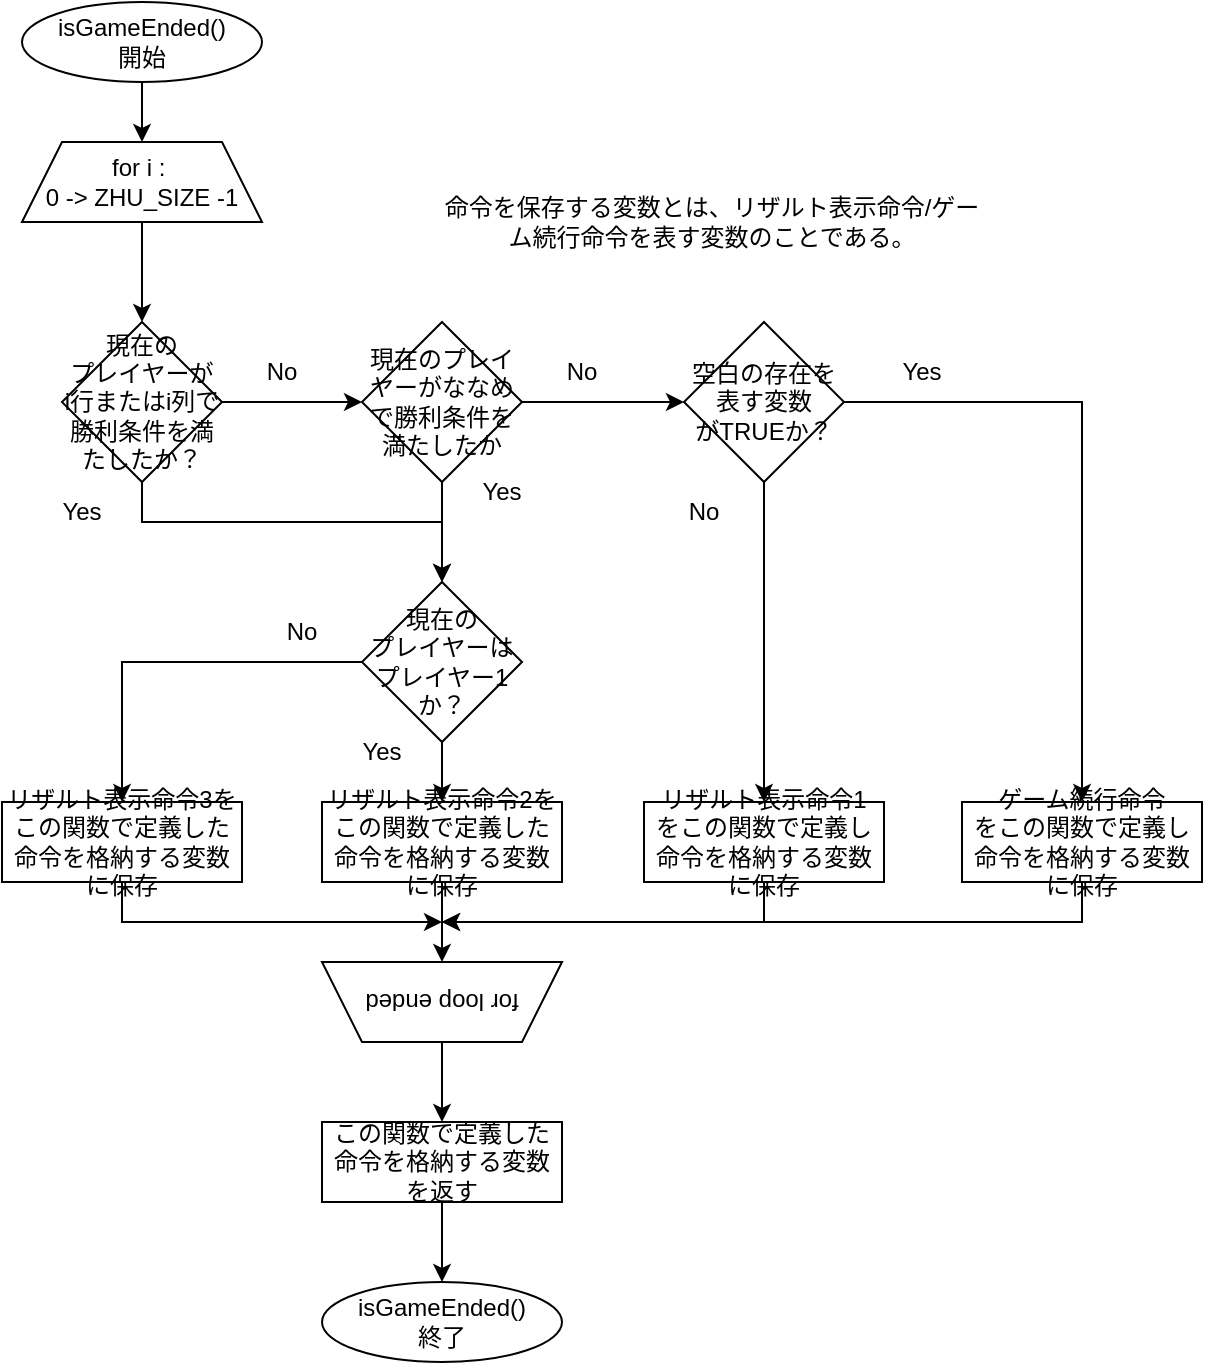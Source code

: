 <mxfile version="24.4.4" type="device">
  <diagram id="C5RBs43oDa-KdzZeNtuy" name="Page-1">
    <mxGraphModel dx="822" dy="1718" grid="1" gridSize="10" guides="1" tooltips="1" connect="1" arrows="1" fold="1" page="1" pageScale="1" pageWidth="827" pageHeight="1169" math="0" shadow="0">
      <root>
        <mxCell id="WIyWlLk6GJQsqaUBKTNV-0" />
        <mxCell id="WIyWlLk6GJQsqaUBKTNV-1" parent="WIyWlLk6GJQsqaUBKTNV-0" />
        <mxCell id="UNe_E_jV4zsDhLM_kCjI-1" style="edgeStyle=orthogonalEdgeStyle;rounded=0;orthogonalLoop=1;jettySize=auto;html=1;exitX=0.5;exitY=1;exitDx=0;exitDy=0;entryX=0.5;entryY=0;entryDx=0;entryDy=0;" edge="1" parent="WIyWlLk6GJQsqaUBKTNV-1" source="Fr343CmHXT7wV26dk7qi-0" target="KK3AH5NCYBzVBKTe3Wy7-0">
          <mxGeometry relative="1" as="geometry" />
        </mxCell>
        <mxCell id="Fr343CmHXT7wV26dk7qi-0" value="isGameEnded()&lt;br&gt;開始" style="ellipse;whiteSpace=wrap;html=1;" parent="WIyWlLk6GJQsqaUBKTNV-1" vertex="1">
          <mxGeometry x="90" y="-240" width="120" height="40" as="geometry" />
        </mxCell>
        <mxCell id="UNe_E_jV4zsDhLM_kCjI-3" style="edgeStyle=orthogonalEdgeStyle;rounded=0;orthogonalLoop=1;jettySize=auto;html=1;exitX=0.5;exitY=1;exitDx=0;exitDy=0;" edge="1" parent="WIyWlLk6GJQsqaUBKTNV-1" source="Fr343CmHXT7wV26dk7qi-1" target="qSTZ1PMOW7HzgLewVR4h-2">
          <mxGeometry relative="1" as="geometry">
            <Array as="points">
              <mxPoint x="150" y="20" />
              <mxPoint x="300" y="20" />
            </Array>
          </mxGeometry>
        </mxCell>
        <mxCell id="UNe_E_jV4zsDhLM_kCjI-5" style="edgeStyle=orthogonalEdgeStyle;rounded=0;orthogonalLoop=1;jettySize=auto;html=1;exitX=1;exitY=0.5;exitDx=0;exitDy=0;entryX=0;entryY=0.5;entryDx=0;entryDy=0;" edge="1" parent="WIyWlLk6GJQsqaUBKTNV-1" source="Fr343CmHXT7wV26dk7qi-1" target="UNe_E_jV4zsDhLM_kCjI-0">
          <mxGeometry relative="1" as="geometry" />
        </mxCell>
        <mxCell id="Fr343CmHXT7wV26dk7qi-1" value="現在の&lt;div&gt;プレイヤーが&lt;br&gt;i行またはi列で&lt;/div&gt;&lt;div&gt;勝利条件を満たしたか？&lt;/div&gt;" style="rhombus;whiteSpace=wrap;html=1;" parent="WIyWlLk6GJQsqaUBKTNV-1" vertex="1">
          <mxGeometry x="110" y="-80" width="80" height="80" as="geometry" />
        </mxCell>
        <mxCell id="Fr343CmHXT7wV26dk7qi-11" style="edgeStyle=orthogonalEdgeStyle;rounded=0;orthogonalLoop=1;jettySize=auto;html=1;exitX=0.5;exitY=1;exitDx=0;exitDy=0;" parent="WIyWlLk6GJQsqaUBKTNV-1" source="Fr343CmHXT7wV26dk7qi-2" target="Fr343CmHXT7wV26dk7qi-8" edge="1">
          <mxGeometry relative="1" as="geometry" />
        </mxCell>
        <mxCell id="Fr343CmHXT7wV26dk7qi-13" style="edgeStyle=orthogonalEdgeStyle;rounded=0;orthogonalLoop=1;jettySize=auto;html=1;exitX=1;exitY=0.5;exitDx=0;exitDy=0;" parent="WIyWlLk6GJQsqaUBKTNV-1" source="Fr343CmHXT7wV26dk7qi-2" target="Fr343CmHXT7wV26dk7qi-12" edge="1">
          <mxGeometry relative="1" as="geometry" />
        </mxCell>
        <mxCell id="Fr343CmHXT7wV26dk7qi-2" value="空白の存在を表す変数&lt;div&gt;がTRUEか？&lt;/div&gt;" style="rhombus;whiteSpace=wrap;html=1;" parent="WIyWlLk6GJQsqaUBKTNV-1" vertex="1">
          <mxGeometry x="421" y="-80" width="80" height="80" as="geometry" />
        </mxCell>
        <mxCell id="Fr343CmHXT7wV26dk7qi-15" style="edgeStyle=orthogonalEdgeStyle;rounded=0;orthogonalLoop=1;jettySize=auto;html=1;exitX=0.5;exitY=1;exitDx=0;exitDy=0;entryX=0.5;entryY=0;entryDx=0;entryDy=0;" parent="WIyWlLk6GJQsqaUBKTNV-1" source="Fr343CmHXT7wV26dk7qi-7" target="Fr343CmHXT7wV26dk7qi-14" edge="1">
          <mxGeometry relative="1" as="geometry" />
        </mxCell>
        <mxCell id="Fr343CmHXT7wV26dk7qi-7" value="この関数で定義した&lt;div&gt;命令を&lt;span style=&quot;background-color: initial;&quot;&gt;格納する変数を返す&lt;/span&gt;&lt;/div&gt;" style="rounded=0;whiteSpace=wrap;html=1;" parent="WIyWlLk6GJQsqaUBKTNV-1" vertex="1">
          <mxGeometry x="240" y="320" width="120" height="40" as="geometry" />
        </mxCell>
        <mxCell id="KK3AH5NCYBzVBKTe3Wy7-22" style="edgeStyle=orthogonalEdgeStyle;rounded=0;orthogonalLoop=1;jettySize=auto;html=1;exitX=0.5;exitY=1;exitDx=0;exitDy=0;" parent="WIyWlLk6GJQsqaUBKTNV-1" source="Fr343CmHXT7wV26dk7qi-8" edge="1">
          <mxGeometry relative="1" as="geometry">
            <mxPoint x="300" y="220" as="targetPoint" />
            <Array as="points">
              <mxPoint x="461" y="220" />
            </Array>
          </mxGeometry>
        </mxCell>
        <mxCell id="Fr343CmHXT7wV26dk7qi-8" value="リザルト表示命令1&lt;br&gt;をこの関数で定義し命令を格納する変数に保存" style="rounded=0;whiteSpace=wrap;html=1;" parent="WIyWlLk6GJQsqaUBKTNV-1" vertex="1">
          <mxGeometry x="401" y="160" width="120" height="40" as="geometry" />
        </mxCell>
        <mxCell id="KK3AH5NCYBzVBKTe3Wy7-23" style="edgeStyle=orthogonalEdgeStyle;rounded=0;orthogonalLoop=1;jettySize=auto;html=1;exitX=0.5;exitY=1;exitDx=0;exitDy=0;" parent="WIyWlLk6GJQsqaUBKTNV-1" source="Fr343CmHXT7wV26dk7qi-12" edge="1">
          <mxGeometry relative="1" as="geometry">
            <mxPoint x="300" y="220" as="targetPoint" />
            <Array as="points">
              <mxPoint x="620" y="220" />
            </Array>
          </mxGeometry>
        </mxCell>
        <mxCell id="Fr343CmHXT7wV26dk7qi-12" value="ゲーム続行命令&lt;br&gt;をこの関数で定義し命令を格納する変数に保存" style="rounded=0;whiteSpace=wrap;html=1;" parent="WIyWlLk6GJQsqaUBKTNV-1" vertex="1">
          <mxGeometry x="560" y="160" width="120" height="40" as="geometry" />
        </mxCell>
        <mxCell id="Fr343CmHXT7wV26dk7qi-14" value="isGameEnded()&lt;br&gt;終了" style="ellipse;whiteSpace=wrap;html=1;" parent="WIyWlLk6GJQsqaUBKTNV-1" vertex="1">
          <mxGeometry x="240" y="400" width="120" height="40" as="geometry" />
        </mxCell>
        <mxCell id="qSTZ1PMOW7HzgLewVR4h-0" value="Yes" style="text;html=1;align=center;verticalAlign=middle;whiteSpace=wrap;rounded=0;" parent="WIyWlLk6GJQsqaUBKTNV-1" vertex="1">
          <mxGeometry x="240" y="120" width="60" height="30" as="geometry" />
        </mxCell>
        <mxCell id="KK3AH5NCYBzVBKTe3Wy7-12" style="edgeStyle=orthogonalEdgeStyle;rounded=0;orthogonalLoop=1;jettySize=auto;html=1;exitX=0.5;exitY=1;exitDx=0;exitDy=0;" parent="WIyWlLk6GJQsqaUBKTNV-1" source="qSTZ1PMOW7HzgLewVR4h-2" target="KK3AH5NCYBzVBKTe3Wy7-10" edge="1">
          <mxGeometry relative="1" as="geometry" />
        </mxCell>
        <mxCell id="KK3AH5NCYBzVBKTe3Wy7-17" style="edgeStyle=orthogonalEdgeStyle;rounded=0;orthogonalLoop=1;jettySize=auto;html=1;exitX=0;exitY=0.5;exitDx=0;exitDy=0;entryX=0.5;entryY=0;entryDx=0;entryDy=0;" parent="WIyWlLk6GJQsqaUBKTNV-1" source="qSTZ1PMOW7HzgLewVR4h-2" target="qSTZ1PMOW7HzgLewVR4h-5" edge="1">
          <mxGeometry relative="1" as="geometry" />
        </mxCell>
        <mxCell id="qSTZ1PMOW7HzgLewVR4h-2" value="現在の&lt;div&gt;プレイヤーはプレイヤー1か？&lt;/div&gt;" style="rhombus;whiteSpace=wrap;html=1;" parent="WIyWlLk6GJQsqaUBKTNV-1" vertex="1">
          <mxGeometry x="260" y="50" width="80" height="80" as="geometry" />
        </mxCell>
        <mxCell id="KK3AH5NCYBzVBKTe3Wy7-24" style="edgeStyle=orthogonalEdgeStyle;rounded=0;orthogonalLoop=1;jettySize=auto;html=1;exitX=0.5;exitY=1;exitDx=0;exitDy=0;" parent="WIyWlLk6GJQsqaUBKTNV-1" source="qSTZ1PMOW7HzgLewVR4h-5" edge="1">
          <mxGeometry relative="1" as="geometry">
            <mxPoint x="300" y="220" as="targetPoint" />
            <Array as="points">
              <mxPoint x="140" y="220" />
            </Array>
          </mxGeometry>
        </mxCell>
        <mxCell id="qSTZ1PMOW7HzgLewVR4h-5" value="リザルト表示命令3をこの関数で定義した命令を格納する変数に保存" style="rounded=0;whiteSpace=wrap;html=1;" parent="WIyWlLk6GJQsqaUBKTNV-1" vertex="1">
          <mxGeometry x="80" y="160" width="120" height="40" as="geometry" />
        </mxCell>
        <mxCell id="qSTZ1PMOW7HzgLewVR4h-11" value="No" style="text;html=1;align=center;verticalAlign=middle;whiteSpace=wrap;rounded=0;" parent="WIyWlLk6GJQsqaUBKTNV-1" vertex="1">
          <mxGeometry x="340" y="-70" width="60" height="30" as="geometry" />
        </mxCell>
        <mxCell id="lDD3fu0apUJb9gLbn5yu-2" value="Yes" style="text;html=1;align=center;verticalAlign=middle;whiteSpace=wrap;rounded=0;" parent="WIyWlLk6GJQsqaUBKTNV-1" vertex="1">
          <mxGeometry x="90" width="60" height="30" as="geometry" />
        </mxCell>
        <mxCell id="lDD3fu0apUJb9gLbn5yu-3" value="No" style="text;html=1;align=center;verticalAlign=middle;whiteSpace=wrap;rounded=0;" parent="WIyWlLk6GJQsqaUBKTNV-1" vertex="1">
          <mxGeometry x="200" y="60" width="60" height="30" as="geometry" />
        </mxCell>
        <mxCell id="KK3AH5NCYBzVBKTe3Wy7-15" style="edgeStyle=orthogonalEdgeStyle;rounded=0;orthogonalLoop=1;jettySize=auto;html=1;exitX=0.5;exitY=1;exitDx=0;exitDy=0;entryX=0.5;entryY=0;entryDx=0;entryDy=0;" parent="WIyWlLk6GJQsqaUBKTNV-1" source="KK3AH5NCYBzVBKTe3Wy7-0" target="Fr343CmHXT7wV26dk7qi-1" edge="1">
          <mxGeometry relative="1" as="geometry" />
        </mxCell>
        <mxCell id="KK3AH5NCYBzVBKTe3Wy7-0" value="for i :&amp;nbsp;&lt;div&gt;0 -&amp;gt; ZHU_SIZE -1&lt;/div&gt;" style="shape=trapezoid;perimeter=trapezoidPerimeter;whiteSpace=wrap;html=1;fixedSize=1;" parent="WIyWlLk6GJQsqaUBKTNV-1" vertex="1">
          <mxGeometry x="90" y="-170" width="120" height="40" as="geometry" />
        </mxCell>
        <mxCell id="KK3AH5NCYBzVBKTe3Wy7-21" style="edgeStyle=orthogonalEdgeStyle;rounded=0;orthogonalLoop=1;jettySize=auto;html=1;exitX=0.5;exitY=0;exitDx=0;exitDy=0;entryX=0.5;entryY=0;entryDx=0;entryDy=0;" parent="WIyWlLk6GJQsqaUBKTNV-1" source="KK3AH5NCYBzVBKTe3Wy7-1" target="Fr343CmHXT7wV26dk7qi-7" edge="1">
          <mxGeometry relative="1" as="geometry" />
        </mxCell>
        <mxCell id="KK3AH5NCYBzVBKTe3Wy7-1" value="for loop ended" style="shape=trapezoid;perimeter=trapezoidPerimeter;whiteSpace=wrap;html=1;fixedSize=1;rotation=-180;" parent="WIyWlLk6GJQsqaUBKTNV-1" vertex="1">
          <mxGeometry x="240" y="240" width="120" height="40" as="geometry" />
        </mxCell>
        <mxCell id="KK3AH5NCYBzVBKTe3Wy7-13" style="edgeStyle=orthogonalEdgeStyle;rounded=0;orthogonalLoop=1;jettySize=auto;html=1;exitX=0.5;exitY=1;exitDx=0;exitDy=0;" parent="WIyWlLk6GJQsqaUBKTNV-1" source="KK3AH5NCYBzVBKTe3Wy7-10" target="KK3AH5NCYBzVBKTe3Wy7-1" edge="1">
          <mxGeometry relative="1" as="geometry" />
        </mxCell>
        <mxCell id="KK3AH5NCYBzVBKTe3Wy7-10" value="リザルト表示命令2を&lt;div&gt;この関数で定義した命令を&lt;span style=&quot;background-color: initial;&quot;&gt;格納&lt;/span&gt;&lt;span style=&quot;background-color: initial;&quot;&gt;する&lt;/span&gt;&lt;span style=&quot;background-color: initial;&quot;&gt;変数に保存&lt;/span&gt;&lt;/div&gt;" style="rounded=0;whiteSpace=wrap;html=1;" parent="WIyWlLk6GJQsqaUBKTNV-1" vertex="1">
          <mxGeometry x="240" y="160" width="120" height="40" as="geometry" />
        </mxCell>
        <mxCell id="KK3AH5NCYBzVBKTe3Wy7-19" value="Yes" style="text;html=1;align=center;verticalAlign=middle;whiteSpace=wrap;rounded=0;" parent="WIyWlLk6GJQsqaUBKTNV-1" vertex="1">
          <mxGeometry x="510" y="-70" width="60" height="30" as="geometry" />
        </mxCell>
        <mxCell id="KK3AH5NCYBzVBKTe3Wy7-20" value="No" style="text;html=1;align=center;verticalAlign=middle;whiteSpace=wrap;rounded=0;" parent="WIyWlLk6GJQsqaUBKTNV-1" vertex="1">
          <mxGeometry x="401" width="60" height="30" as="geometry" />
        </mxCell>
        <mxCell id="KK3AH5NCYBzVBKTe3Wy7-25" value="命令を保存する変数とは、リザルト表示命令/ゲーム続行命令を表す変数のことである。" style="text;html=1;align=center;verticalAlign=middle;whiteSpace=wrap;rounded=0;" parent="WIyWlLk6GJQsqaUBKTNV-1" vertex="1">
          <mxGeometry x="300" y="-140" width="270" height="20" as="geometry" />
        </mxCell>
        <mxCell id="UNe_E_jV4zsDhLM_kCjI-4" style="edgeStyle=orthogonalEdgeStyle;rounded=0;orthogonalLoop=1;jettySize=auto;html=1;exitX=0.5;exitY=1;exitDx=0;exitDy=0;" edge="1" parent="WIyWlLk6GJQsqaUBKTNV-1" source="UNe_E_jV4zsDhLM_kCjI-0">
          <mxGeometry relative="1" as="geometry">
            <mxPoint x="300" y="50" as="targetPoint" />
          </mxGeometry>
        </mxCell>
        <mxCell id="UNe_E_jV4zsDhLM_kCjI-8" style="edgeStyle=orthogonalEdgeStyle;rounded=0;orthogonalLoop=1;jettySize=auto;html=1;exitX=1;exitY=0.5;exitDx=0;exitDy=0;entryX=0;entryY=0.5;entryDx=0;entryDy=0;" edge="1" parent="WIyWlLk6GJQsqaUBKTNV-1" source="UNe_E_jV4zsDhLM_kCjI-0" target="Fr343CmHXT7wV26dk7qi-2">
          <mxGeometry relative="1" as="geometry" />
        </mxCell>
        <mxCell id="UNe_E_jV4zsDhLM_kCjI-0" value="現在のプレイヤーがななめで勝利条件を満たしたか" style="rhombus;whiteSpace=wrap;html=1;" vertex="1" parent="WIyWlLk6GJQsqaUBKTNV-1">
          <mxGeometry x="260" y="-80" width="80" height="80" as="geometry" />
        </mxCell>
        <mxCell id="UNe_E_jV4zsDhLM_kCjI-6" value="No" style="text;html=1;align=center;verticalAlign=middle;whiteSpace=wrap;rounded=0;" vertex="1" parent="WIyWlLk6GJQsqaUBKTNV-1">
          <mxGeometry x="190" y="-70" width="60" height="30" as="geometry" />
        </mxCell>
        <mxCell id="UNe_E_jV4zsDhLM_kCjI-7" value="Yes" style="text;html=1;align=center;verticalAlign=middle;whiteSpace=wrap;rounded=0;" vertex="1" parent="WIyWlLk6GJQsqaUBKTNV-1">
          <mxGeometry x="300" y="-10" width="60" height="30" as="geometry" />
        </mxCell>
      </root>
    </mxGraphModel>
  </diagram>
</mxfile>
